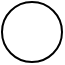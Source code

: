 <mxfile>
    <diagram id="g3LKzfSQJl6oCglym-xO" name="Page-1">
        <mxGraphModel dx="730" dy="1152" grid="1" gridSize="10" guides="1" tooltips="1" connect="1" arrows="1" fold="1" page="1" pageScale="1" pageWidth="850" pageHeight="1100" math="0" shadow="0">
            <root>
                <mxCell id="0"/>
                <mxCell id="1" parent="0"/>
                <mxCell id="4" value="" style="ellipse;" vertex="1" parent="1">
                    <mxGeometry x="20" y="20" width="30" height="30" as="geometry"/>
                </mxCell>
            </root>
        </mxGraphModel>
    </diagram>
</mxfile>